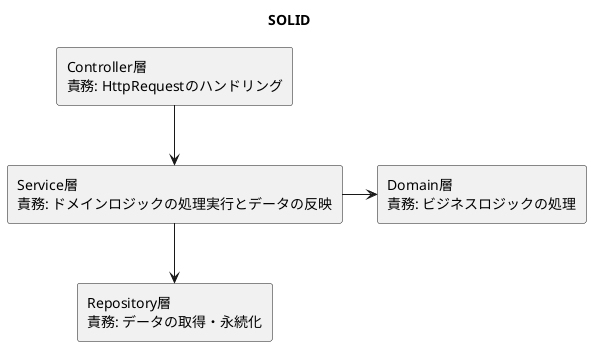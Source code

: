 @startuml
title SOLID

rectangle controller [
Controller層
責務: HttpRequestのハンドリング
]

rectangle service [
Service層
責務: ドメインロジックの処理実行とデータの反映
]

rectangle repository [
Repository層
責務: データの取得・永続化
]

rectangle domain [
Domain層
責務: ビジネスロジックの処理
]

controller --> service
service -> domain
service --> repository

@enduml
